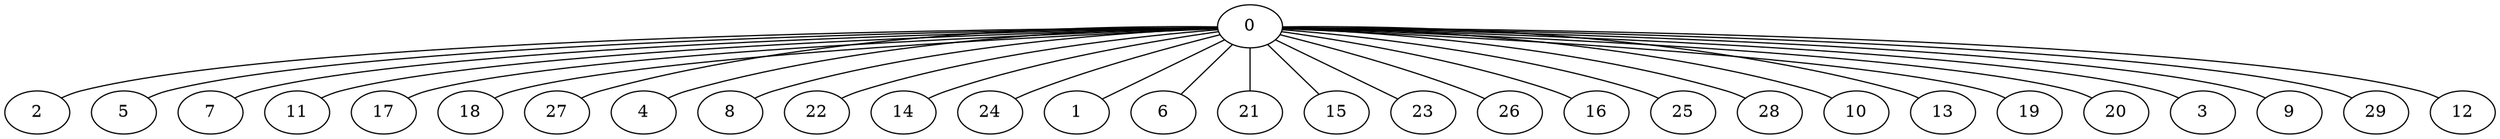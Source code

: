 graph G {
  0 -- 2;
  0 -- 5;
  0 -- 7;
  0 -- 11;
  0 -- 17;
  0 -- 18;
  0 -- 27;
  0 -- 4;
  0 -- 8;
  0 -- 22;
  0 -- 14;
  0 -- 24;
  0 -- 1;
  0 -- 6;
  0 -- 21;
  0 -- 15;
  0 -- 23;
  0 -- 26;
  0 -- 16;
  0 -- 25;
  0 -- 28;
  0 -- 10;
  0 -- 13;
  0 -- 19;
  0 -- 20;
  0 -- 3;
  0 -- 9;
  0 -- 29;
  0 -- 12;
}
